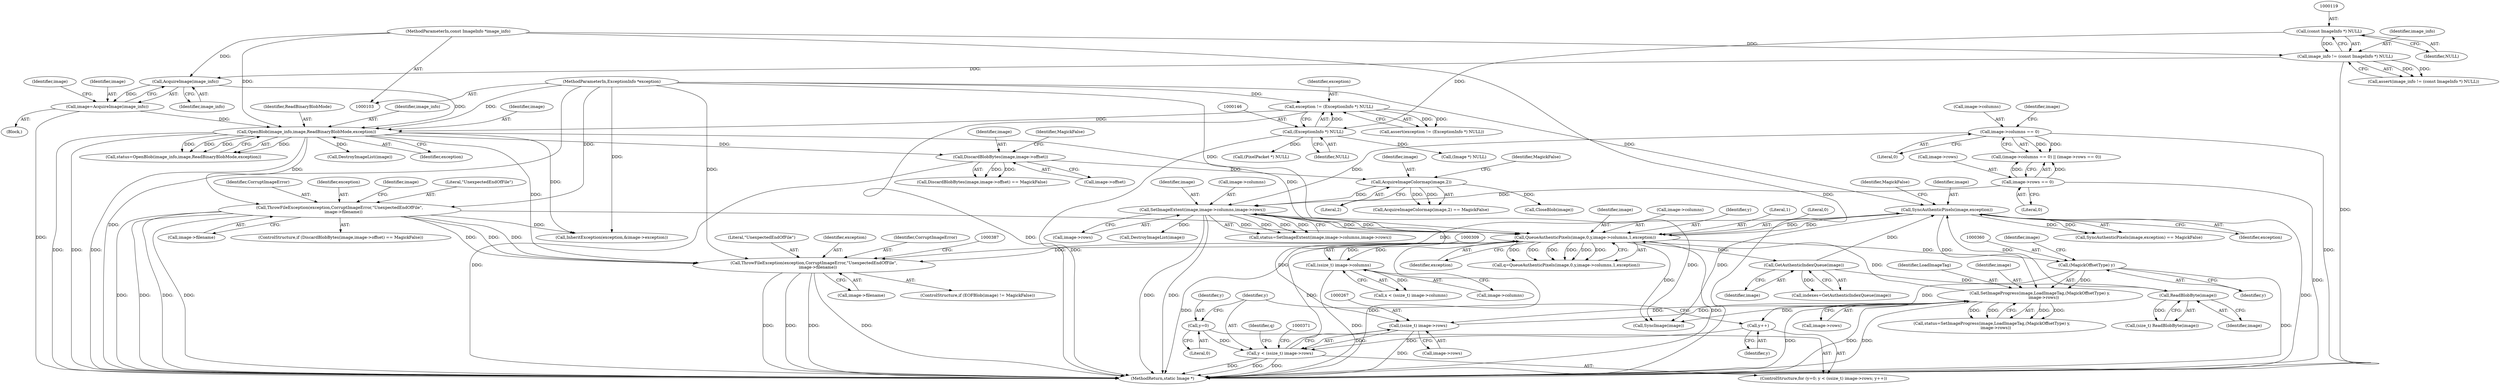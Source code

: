 digraph "0_ImageMagick_f6e9d0d9955e85bdd7540b251cd50d598dacc5e6_35@pointer" {
"1000379" [label="(Call,ThrowFileException(exception,CorruptImageError,\"UnexpectedEndOfFile\",\n      image->filename))"];
"1000349" [label="(Call,SyncAuthenticPixels(image,exception))"];
"1000294" [label="(Call,GetAuthenticIndexQueue(image))"];
"1000276" [label="(Call,QueueAuthenticPixels(image,0,y,image->columns,1,exception))"];
"1000238" [label="(Call,SetImageExtent(image,image->columns,image->rows))"];
"1000215" [label="(Call,AcquireImageColormap(image,2))"];
"1000195" [label="(Call,DiscardBlobBytes(image,image->offset))"];
"1000175" [label="(Call,OpenBlob(image_info,image,ReadBinaryBlobMode,exception))"];
"1000156" [label="(Call,AcquireImage(image_info))"];
"1000116" [label="(Call,image_info != (const ImageInfo *) NULL)"];
"1000104" [label="(MethodParameterIn,const ImageInfo *image_info)"];
"1000118" [label="(Call,(const ImageInfo *) NULL)"];
"1000154" [label="(Call,image=AcquireImage(image_info))"];
"1000143" [label="(Call,exception != (ExceptionInfo *) NULL)"];
"1000105" [label="(MethodParameterIn,ExceptionInfo *exception)"];
"1000145" [label="(Call,(ExceptionInfo *) NULL)"];
"1000160" [label="(Call,image->columns == 0)"];
"1000165" [label="(Call,image->rows == 0)"];
"1000356" [label="(Call,SetImageProgress(image,LoadImageTag,(MagickOffsetType) y,\n      image->rows))"];
"1000359" [label="(Call,(MagickOffsetType) y)"];
"1000266" [label="(Call,(ssize_t) image->rows)"];
"1000264" [label="(Call,y < (ssize_t) image->rows)"];
"1000261" [label="(Call,y=0)"];
"1000271" [label="(Call,y++)"];
"1000308" [label="(Call,(ssize_t) image->columns)"];
"1000201" [label="(Call,ThrowFileException(exception,CorruptImageError,\"UnexpectedEndOfFile\",\n      image->filename))"];
"1000324" [label="(Call,ReadBlobByte(image))"];
"1000288" [label="(Call,(PixelPacket *) NULL)"];
"1000231" [label="(Call,CloseBlob(image))"];
"1000200" [label="(Identifier,MagickFalse)"];
"1000322" [label="(Call,(size_t) ReadBlobByte(image))"];
"1000177" [label="(Identifier,image)"];
"1000362" [label="(Call,image->rows)"];
"1000161" [label="(Call,image->columns)"];
"1000262" [label="(Identifier,y)"];
"1000383" [label="(Call,image->filename)"];
"1000243" [label="(Call,image->rows)"];
"1000265" [label="(Identifier,y)"];
"1000147" [label="(Identifier,NULL)"];
"1000215" [label="(Call,AcquireImageColormap(image,2))"];
"1000117" [label="(Identifier,image_info)"];
"1000157" [label="(Identifier,image_info)"];
"1000361" [label="(Identifier,y)"];
"1000325" [label="(Identifier,image)"];
"1000379" [label="(Call,ThrowFileException(exception,CorruptImageError,\"UnexpectedEndOfFile\",\n      image->filename))"];
"1000324" [label="(Call,ReadBlobByte(image))"];
"1000292" [label="(Call,indexes=GetAuthenticIndexQueue(image))"];
"1000173" [label="(Call,status=OpenBlob(image_info,image,ReadBinaryBlobMode,exception))"];
"1000352" [label="(Identifier,MagickFalse)"];
"1000284" [label="(Identifier,exception)"];
"1000274" [label="(Call,q=QueueAuthenticPixels(image,0,y,image->columns,1,exception))"];
"1000195" [label="(Call,DiscardBlobBytes(image,image->offset))"];
"1000156" [label="(Call,AcquireImage(image_info))"];
"1000216" [label="(Identifier,image)"];
"1000279" [label="(Identifier,y)"];
"1000104" [label="(MethodParameterIn,const ImageInfo *image_info)"];
"1000283" [label="(Literal,1)"];
"1000116" [label="(Call,image_info != (const ImageInfo *) NULL)"];
"1000164" [label="(Literal,0)"];
"1000154" [label="(Call,image=AcquireImage(image_info))"];
"1000201" [label="(Call,ThrowFileException(exception,CorruptImageError,\"UnexpectedEndOfFile\",\n      image->filename))"];
"1000187" [label="(Call,DestroyImageList(image))"];
"1000350" [label="(Identifier,image)"];
"1000356" [label="(Call,SetImageProgress(image,LoadImageTag,(MagickOffsetType) y,\n      image->rows))"];
"1000106" [label="(Block,)"];
"1000308" [label="(Call,(ssize_t) image->columns)"];
"1000276" [label="(Call,QueueAuthenticPixels(image,0,y,image->columns,1,exception))"];
"1000190" [label="(Call,(Image *) NULL)"];
"1000261" [label="(Call,y=0)"];
"1000202" [label="(Identifier,exception)"];
"1000295" [label="(Identifier,image)"];
"1000218" [label="(Identifier,MagickFalse)"];
"1000210" [label="(Identifier,image)"];
"1000358" [label="(Identifier,LoadImageTag)"];
"1000372" [label="(Call,SyncImage(image))"];
"1000382" [label="(Literal,\"UnexpectedEndOfFile\")"];
"1000266" [label="(Call,(ssize_t) image->rows)"];
"1000380" [label="(Identifier,exception)"];
"1000263" [label="(Literal,0)"];
"1000264" [label="(Call,y < (ssize_t) image->rows)"];
"1000105" [label="(MethodParameterIn,ExceptionInfo *exception)"];
"1000278" [label="(Literal,0)"];
"1000159" [label="(Call,(image->columns == 0) || (image->rows == 0))"];
"1000354" [label="(Call,status=SetImageProgress(image,LoadImageTag,(MagickOffsetType) y,\n      image->rows))"];
"1000167" [label="(Identifier,image)"];
"1000214" [label="(Call,AcquireImageColormap(image,2) == MagickFalse)"];
"1000120" [label="(Identifier,NULL)"];
"1000169" [label="(Literal,0)"];
"1000258" [label="(Call,DestroyImageList(image))"];
"1000178" [label="(Identifier,ReadBinaryBlobMode)"];
"1000239" [label="(Identifier,image)"];
"1000166" [label="(Call,image->rows)"];
"1000236" [label="(Call,status=SetImageExtent(image,image->columns,image->rows))"];
"1000160" [label="(Call,image->columns == 0)"];
"1000197" [label="(Call,image->offset)"];
"1000260" [label="(ControlStructure,for (y=0; y < (ssize_t) image->rows; y++))"];
"1000348" [label="(Call,SyncAuthenticPixels(image,exception) == MagickFalse)"];
"1000351" [label="(Identifier,exception)"];
"1000357" [label="(Identifier,image)"];
"1000393" [label="(MethodReturn,static Image *)"];
"1000115" [label="(Call,assert(image_info != (const ImageInfo *) NULL))"];
"1000277" [label="(Identifier,image)"];
"1000374" [label="(ControlStructure,if (EOFBlob(image) != MagickFalse))"];
"1000204" [label="(Literal,\"UnexpectedEndOfFile\")"];
"1000381" [label="(Identifier,CorruptImageError)"];
"1000165" [label="(Call,image->rows == 0)"];
"1000162" [label="(Identifier,image)"];
"1000205" [label="(Call,image->filename)"];
"1000359" [label="(Call,(MagickOffsetType) y)"];
"1000194" [label="(Call,DiscardBlobBytes(image,image->offset) == MagickFalse)"];
"1000271" [label="(Call,y++)"];
"1000145" [label="(Call,(ExceptionInfo *) NULL)"];
"1000176" [label="(Identifier,image_info)"];
"1000179" [label="(Identifier,exception)"];
"1000143" [label="(Call,exception != (ExceptionInfo *) NULL)"];
"1000280" [label="(Call,image->columns)"];
"1000240" [label="(Call,image->columns)"];
"1000155" [label="(Identifier,image)"];
"1000306" [label="(Call,x < (ssize_t) image->columns)"];
"1000196" [label="(Identifier,image)"];
"1000272" [label="(Identifier,y)"];
"1000217" [label="(Literal,2)"];
"1000175" [label="(Call,OpenBlob(image_info,image,ReadBinaryBlobMode,exception))"];
"1000238" [label="(Call,SetImageExtent(image,image->columns,image->rows))"];
"1000349" [label="(Call,SyncAuthenticPixels(image,exception))"];
"1000142" [label="(Call,assert(exception != (ExceptionInfo *) NULL))"];
"1000193" [label="(ControlStructure,if (DiscardBlobBytes(image,image->offset) == MagickFalse))"];
"1000363" [label="(Identifier,image)"];
"1000294" [label="(Call,GetAuthenticIndexQueue(image))"];
"1000268" [label="(Call,image->rows)"];
"1000275" [label="(Identifier,q)"];
"1000203" [label="(Identifier,CorruptImageError)"];
"1000251" [label="(Call,InheritException(exception,&image->exception))"];
"1000310" [label="(Call,image->columns)"];
"1000144" [label="(Identifier,exception)"];
"1000118" [label="(Call,(const ImageInfo *) NULL)"];
"1000379" -> "1000374"  [label="AST: "];
"1000379" -> "1000383"  [label="CFG: "];
"1000380" -> "1000379"  [label="AST: "];
"1000381" -> "1000379"  [label="AST: "];
"1000382" -> "1000379"  [label="AST: "];
"1000383" -> "1000379"  [label="AST: "];
"1000387" -> "1000379"  [label="CFG: "];
"1000379" -> "1000393"  [label="DDG: "];
"1000379" -> "1000393"  [label="DDG: "];
"1000379" -> "1000393"  [label="DDG: "];
"1000379" -> "1000393"  [label="DDG: "];
"1000349" -> "1000379"  [label="DDG: "];
"1000276" -> "1000379"  [label="DDG: "];
"1000175" -> "1000379"  [label="DDG: "];
"1000201" -> "1000379"  [label="DDG: "];
"1000201" -> "1000379"  [label="DDG: "];
"1000201" -> "1000379"  [label="DDG: "];
"1000105" -> "1000379"  [label="DDG: "];
"1000349" -> "1000348"  [label="AST: "];
"1000349" -> "1000351"  [label="CFG: "];
"1000350" -> "1000349"  [label="AST: "];
"1000351" -> "1000349"  [label="AST: "];
"1000352" -> "1000349"  [label="CFG: "];
"1000349" -> "1000393"  [label="DDG: "];
"1000349" -> "1000276"  [label="DDG: "];
"1000349" -> "1000348"  [label="DDG: "];
"1000349" -> "1000348"  [label="DDG: "];
"1000294" -> "1000349"  [label="DDG: "];
"1000324" -> "1000349"  [label="DDG: "];
"1000276" -> "1000349"  [label="DDG: "];
"1000105" -> "1000349"  [label="DDG: "];
"1000349" -> "1000356"  [label="DDG: "];
"1000349" -> "1000372"  [label="DDG: "];
"1000294" -> "1000292"  [label="AST: "];
"1000294" -> "1000295"  [label="CFG: "];
"1000295" -> "1000294"  [label="AST: "];
"1000292" -> "1000294"  [label="CFG: "];
"1000294" -> "1000292"  [label="DDG: "];
"1000276" -> "1000294"  [label="DDG: "];
"1000294" -> "1000324"  [label="DDG: "];
"1000276" -> "1000274"  [label="AST: "];
"1000276" -> "1000284"  [label="CFG: "];
"1000277" -> "1000276"  [label="AST: "];
"1000278" -> "1000276"  [label="AST: "];
"1000279" -> "1000276"  [label="AST: "];
"1000280" -> "1000276"  [label="AST: "];
"1000283" -> "1000276"  [label="AST: "];
"1000284" -> "1000276"  [label="AST: "];
"1000274" -> "1000276"  [label="CFG: "];
"1000276" -> "1000393"  [label="DDG: "];
"1000276" -> "1000393"  [label="DDG: "];
"1000276" -> "1000393"  [label="DDG: "];
"1000276" -> "1000274"  [label="DDG: "];
"1000276" -> "1000274"  [label="DDG: "];
"1000276" -> "1000274"  [label="DDG: "];
"1000276" -> "1000274"  [label="DDG: "];
"1000276" -> "1000274"  [label="DDG: "];
"1000276" -> "1000274"  [label="DDG: "];
"1000238" -> "1000276"  [label="DDG: "];
"1000238" -> "1000276"  [label="DDG: "];
"1000356" -> "1000276"  [label="DDG: "];
"1000264" -> "1000276"  [label="DDG: "];
"1000308" -> "1000276"  [label="DDG: "];
"1000175" -> "1000276"  [label="DDG: "];
"1000201" -> "1000276"  [label="DDG: "];
"1000105" -> "1000276"  [label="DDG: "];
"1000276" -> "1000308"  [label="DDG: "];
"1000276" -> "1000359"  [label="DDG: "];
"1000276" -> "1000372"  [label="DDG: "];
"1000238" -> "1000236"  [label="AST: "];
"1000238" -> "1000243"  [label="CFG: "];
"1000239" -> "1000238"  [label="AST: "];
"1000240" -> "1000238"  [label="AST: "];
"1000243" -> "1000238"  [label="AST: "];
"1000236" -> "1000238"  [label="CFG: "];
"1000238" -> "1000393"  [label="DDG: "];
"1000238" -> "1000393"  [label="DDG: "];
"1000238" -> "1000236"  [label="DDG: "];
"1000238" -> "1000236"  [label="DDG: "];
"1000238" -> "1000236"  [label="DDG: "];
"1000215" -> "1000238"  [label="DDG: "];
"1000160" -> "1000238"  [label="DDG: "];
"1000165" -> "1000238"  [label="DDG: "];
"1000238" -> "1000258"  [label="DDG: "];
"1000238" -> "1000266"  [label="DDG: "];
"1000238" -> "1000372"  [label="DDG: "];
"1000215" -> "1000214"  [label="AST: "];
"1000215" -> "1000217"  [label="CFG: "];
"1000216" -> "1000215"  [label="AST: "];
"1000217" -> "1000215"  [label="AST: "];
"1000218" -> "1000215"  [label="CFG: "];
"1000215" -> "1000214"  [label="DDG: "];
"1000215" -> "1000214"  [label="DDG: "];
"1000195" -> "1000215"  [label="DDG: "];
"1000215" -> "1000231"  [label="DDG: "];
"1000195" -> "1000194"  [label="AST: "];
"1000195" -> "1000197"  [label="CFG: "];
"1000196" -> "1000195"  [label="AST: "];
"1000197" -> "1000195"  [label="AST: "];
"1000200" -> "1000195"  [label="CFG: "];
"1000195" -> "1000393"  [label="DDG: "];
"1000195" -> "1000194"  [label="DDG: "];
"1000195" -> "1000194"  [label="DDG: "];
"1000175" -> "1000195"  [label="DDG: "];
"1000175" -> "1000173"  [label="AST: "];
"1000175" -> "1000179"  [label="CFG: "];
"1000176" -> "1000175"  [label="AST: "];
"1000177" -> "1000175"  [label="AST: "];
"1000178" -> "1000175"  [label="AST: "];
"1000179" -> "1000175"  [label="AST: "];
"1000173" -> "1000175"  [label="CFG: "];
"1000175" -> "1000393"  [label="DDG: "];
"1000175" -> "1000393"  [label="DDG: "];
"1000175" -> "1000393"  [label="DDG: "];
"1000175" -> "1000173"  [label="DDG: "];
"1000175" -> "1000173"  [label="DDG: "];
"1000175" -> "1000173"  [label="DDG: "];
"1000175" -> "1000173"  [label="DDG: "];
"1000156" -> "1000175"  [label="DDG: "];
"1000104" -> "1000175"  [label="DDG: "];
"1000154" -> "1000175"  [label="DDG: "];
"1000143" -> "1000175"  [label="DDG: "];
"1000105" -> "1000175"  [label="DDG: "];
"1000175" -> "1000187"  [label="DDG: "];
"1000175" -> "1000201"  [label="DDG: "];
"1000175" -> "1000251"  [label="DDG: "];
"1000156" -> "1000154"  [label="AST: "];
"1000156" -> "1000157"  [label="CFG: "];
"1000157" -> "1000156"  [label="AST: "];
"1000154" -> "1000156"  [label="CFG: "];
"1000156" -> "1000154"  [label="DDG: "];
"1000116" -> "1000156"  [label="DDG: "];
"1000104" -> "1000156"  [label="DDG: "];
"1000116" -> "1000115"  [label="AST: "];
"1000116" -> "1000118"  [label="CFG: "];
"1000117" -> "1000116"  [label="AST: "];
"1000118" -> "1000116"  [label="AST: "];
"1000115" -> "1000116"  [label="CFG: "];
"1000116" -> "1000393"  [label="DDG: "];
"1000116" -> "1000115"  [label="DDG: "];
"1000116" -> "1000115"  [label="DDG: "];
"1000104" -> "1000116"  [label="DDG: "];
"1000118" -> "1000116"  [label="DDG: "];
"1000104" -> "1000103"  [label="AST: "];
"1000104" -> "1000393"  [label="DDG: "];
"1000118" -> "1000120"  [label="CFG: "];
"1000119" -> "1000118"  [label="AST: "];
"1000120" -> "1000118"  [label="AST: "];
"1000118" -> "1000145"  [label="DDG: "];
"1000154" -> "1000106"  [label="AST: "];
"1000155" -> "1000154"  [label="AST: "];
"1000162" -> "1000154"  [label="CFG: "];
"1000154" -> "1000393"  [label="DDG: "];
"1000143" -> "1000142"  [label="AST: "];
"1000143" -> "1000145"  [label="CFG: "];
"1000144" -> "1000143"  [label="AST: "];
"1000145" -> "1000143"  [label="AST: "];
"1000142" -> "1000143"  [label="CFG: "];
"1000143" -> "1000393"  [label="DDG: "];
"1000143" -> "1000142"  [label="DDG: "];
"1000143" -> "1000142"  [label="DDG: "];
"1000105" -> "1000143"  [label="DDG: "];
"1000145" -> "1000143"  [label="DDG: "];
"1000105" -> "1000103"  [label="AST: "];
"1000105" -> "1000393"  [label="DDG: "];
"1000105" -> "1000201"  [label="DDG: "];
"1000105" -> "1000251"  [label="DDG: "];
"1000145" -> "1000147"  [label="CFG: "];
"1000146" -> "1000145"  [label="AST: "];
"1000147" -> "1000145"  [label="AST: "];
"1000145" -> "1000393"  [label="DDG: "];
"1000145" -> "1000190"  [label="DDG: "];
"1000145" -> "1000288"  [label="DDG: "];
"1000160" -> "1000159"  [label="AST: "];
"1000160" -> "1000164"  [label="CFG: "];
"1000161" -> "1000160"  [label="AST: "];
"1000164" -> "1000160"  [label="AST: "];
"1000167" -> "1000160"  [label="CFG: "];
"1000159" -> "1000160"  [label="CFG: "];
"1000160" -> "1000393"  [label="DDG: "];
"1000160" -> "1000159"  [label="DDG: "];
"1000160" -> "1000159"  [label="DDG: "];
"1000165" -> "1000159"  [label="AST: "];
"1000165" -> "1000169"  [label="CFG: "];
"1000166" -> "1000165"  [label="AST: "];
"1000169" -> "1000165"  [label="AST: "];
"1000159" -> "1000165"  [label="CFG: "];
"1000165" -> "1000393"  [label="DDG: "];
"1000165" -> "1000159"  [label="DDG: "];
"1000165" -> "1000159"  [label="DDG: "];
"1000356" -> "1000354"  [label="AST: "];
"1000356" -> "1000362"  [label="CFG: "];
"1000357" -> "1000356"  [label="AST: "];
"1000358" -> "1000356"  [label="AST: "];
"1000359" -> "1000356"  [label="AST: "];
"1000362" -> "1000356"  [label="AST: "];
"1000354" -> "1000356"  [label="CFG: "];
"1000356" -> "1000393"  [label="DDG: "];
"1000356" -> "1000393"  [label="DDG: "];
"1000356" -> "1000393"  [label="DDG: "];
"1000356" -> "1000266"  [label="DDG: "];
"1000356" -> "1000354"  [label="DDG: "];
"1000356" -> "1000354"  [label="DDG: "];
"1000356" -> "1000354"  [label="DDG: "];
"1000356" -> "1000354"  [label="DDG: "];
"1000359" -> "1000356"  [label="DDG: "];
"1000266" -> "1000356"  [label="DDG: "];
"1000356" -> "1000372"  [label="DDG: "];
"1000359" -> "1000361"  [label="CFG: "];
"1000360" -> "1000359"  [label="AST: "];
"1000361" -> "1000359"  [label="AST: "];
"1000363" -> "1000359"  [label="CFG: "];
"1000359" -> "1000393"  [label="DDG: "];
"1000359" -> "1000271"  [label="DDG: "];
"1000266" -> "1000264"  [label="AST: "];
"1000266" -> "1000268"  [label="CFG: "];
"1000267" -> "1000266"  [label="AST: "];
"1000268" -> "1000266"  [label="AST: "];
"1000264" -> "1000266"  [label="CFG: "];
"1000266" -> "1000393"  [label="DDG: "];
"1000266" -> "1000264"  [label="DDG: "];
"1000264" -> "1000260"  [label="AST: "];
"1000265" -> "1000264"  [label="AST: "];
"1000275" -> "1000264"  [label="CFG: "];
"1000371" -> "1000264"  [label="CFG: "];
"1000264" -> "1000393"  [label="DDG: "];
"1000264" -> "1000393"  [label="DDG: "];
"1000264" -> "1000393"  [label="DDG: "];
"1000261" -> "1000264"  [label="DDG: "];
"1000271" -> "1000264"  [label="DDG: "];
"1000261" -> "1000260"  [label="AST: "];
"1000261" -> "1000263"  [label="CFG: "];
"1000262" -> "1000261"  [label="AST: "];
"1000263" -> "1000261"  [label="AST: "];
"1000265" -> "1000261"  [label="CFG: "];
"1000271" -> "1000260"  [label="AST: "];
"1000271" -> "1000272"  [label="CFG: "];
"1000272" -> "1000271"  [label="AST: "];
"1000265" -> "1000271"  [label="CFG: "];
"1000308" -> "1000306"  [label="AST: "];
"1000308" -> "1000310"  [label="CFG: "];
"1000309" -> "1000308"  [label="AST: "];
"1000310" -> "1000308"  [label="AST: "];
"1000306" -> "1000308"  [label="CFG: "];
"1000308" -> "1000393"  [label="DDG: "];
"1000308" -> "1000306"  [label="DDG: "];
"1000201" -> "1000193"  [label="AST: "];
"1000201" -> "1000205"  [label="CFG: "];
"1000202" -> "1000201"  [label="AST: "];
"1000203" -> "1000201"  [label="AST: "];
"1000204" -> "1000201"  [label="AST: "];
"1000205" -> "1000201"  [label="AST: "];
"1000210" -> "1000201"  [label="CFG: "];
"1000201" -> "1000393"  [label="DDG: "];
"1000201" -> "1000393"  [label="DDG: "];
"1000201" -> "1000393"  [label="DDG: "];
"1000201" -> "1000393"  [label="DDG: "];
"1000201" -> "1000251"  [label="DDG: "];
"1000324" -> "1000322"  [label="AST: "];
"1000324" -> "1000325"  [label="CFG: "];
"1000325" -> "1000324"  [label="AST: "];
"1000322" -> "1000324"  [label="CFG: "];
"1000324" -> "1000322"  [label="DDG: "];
}
